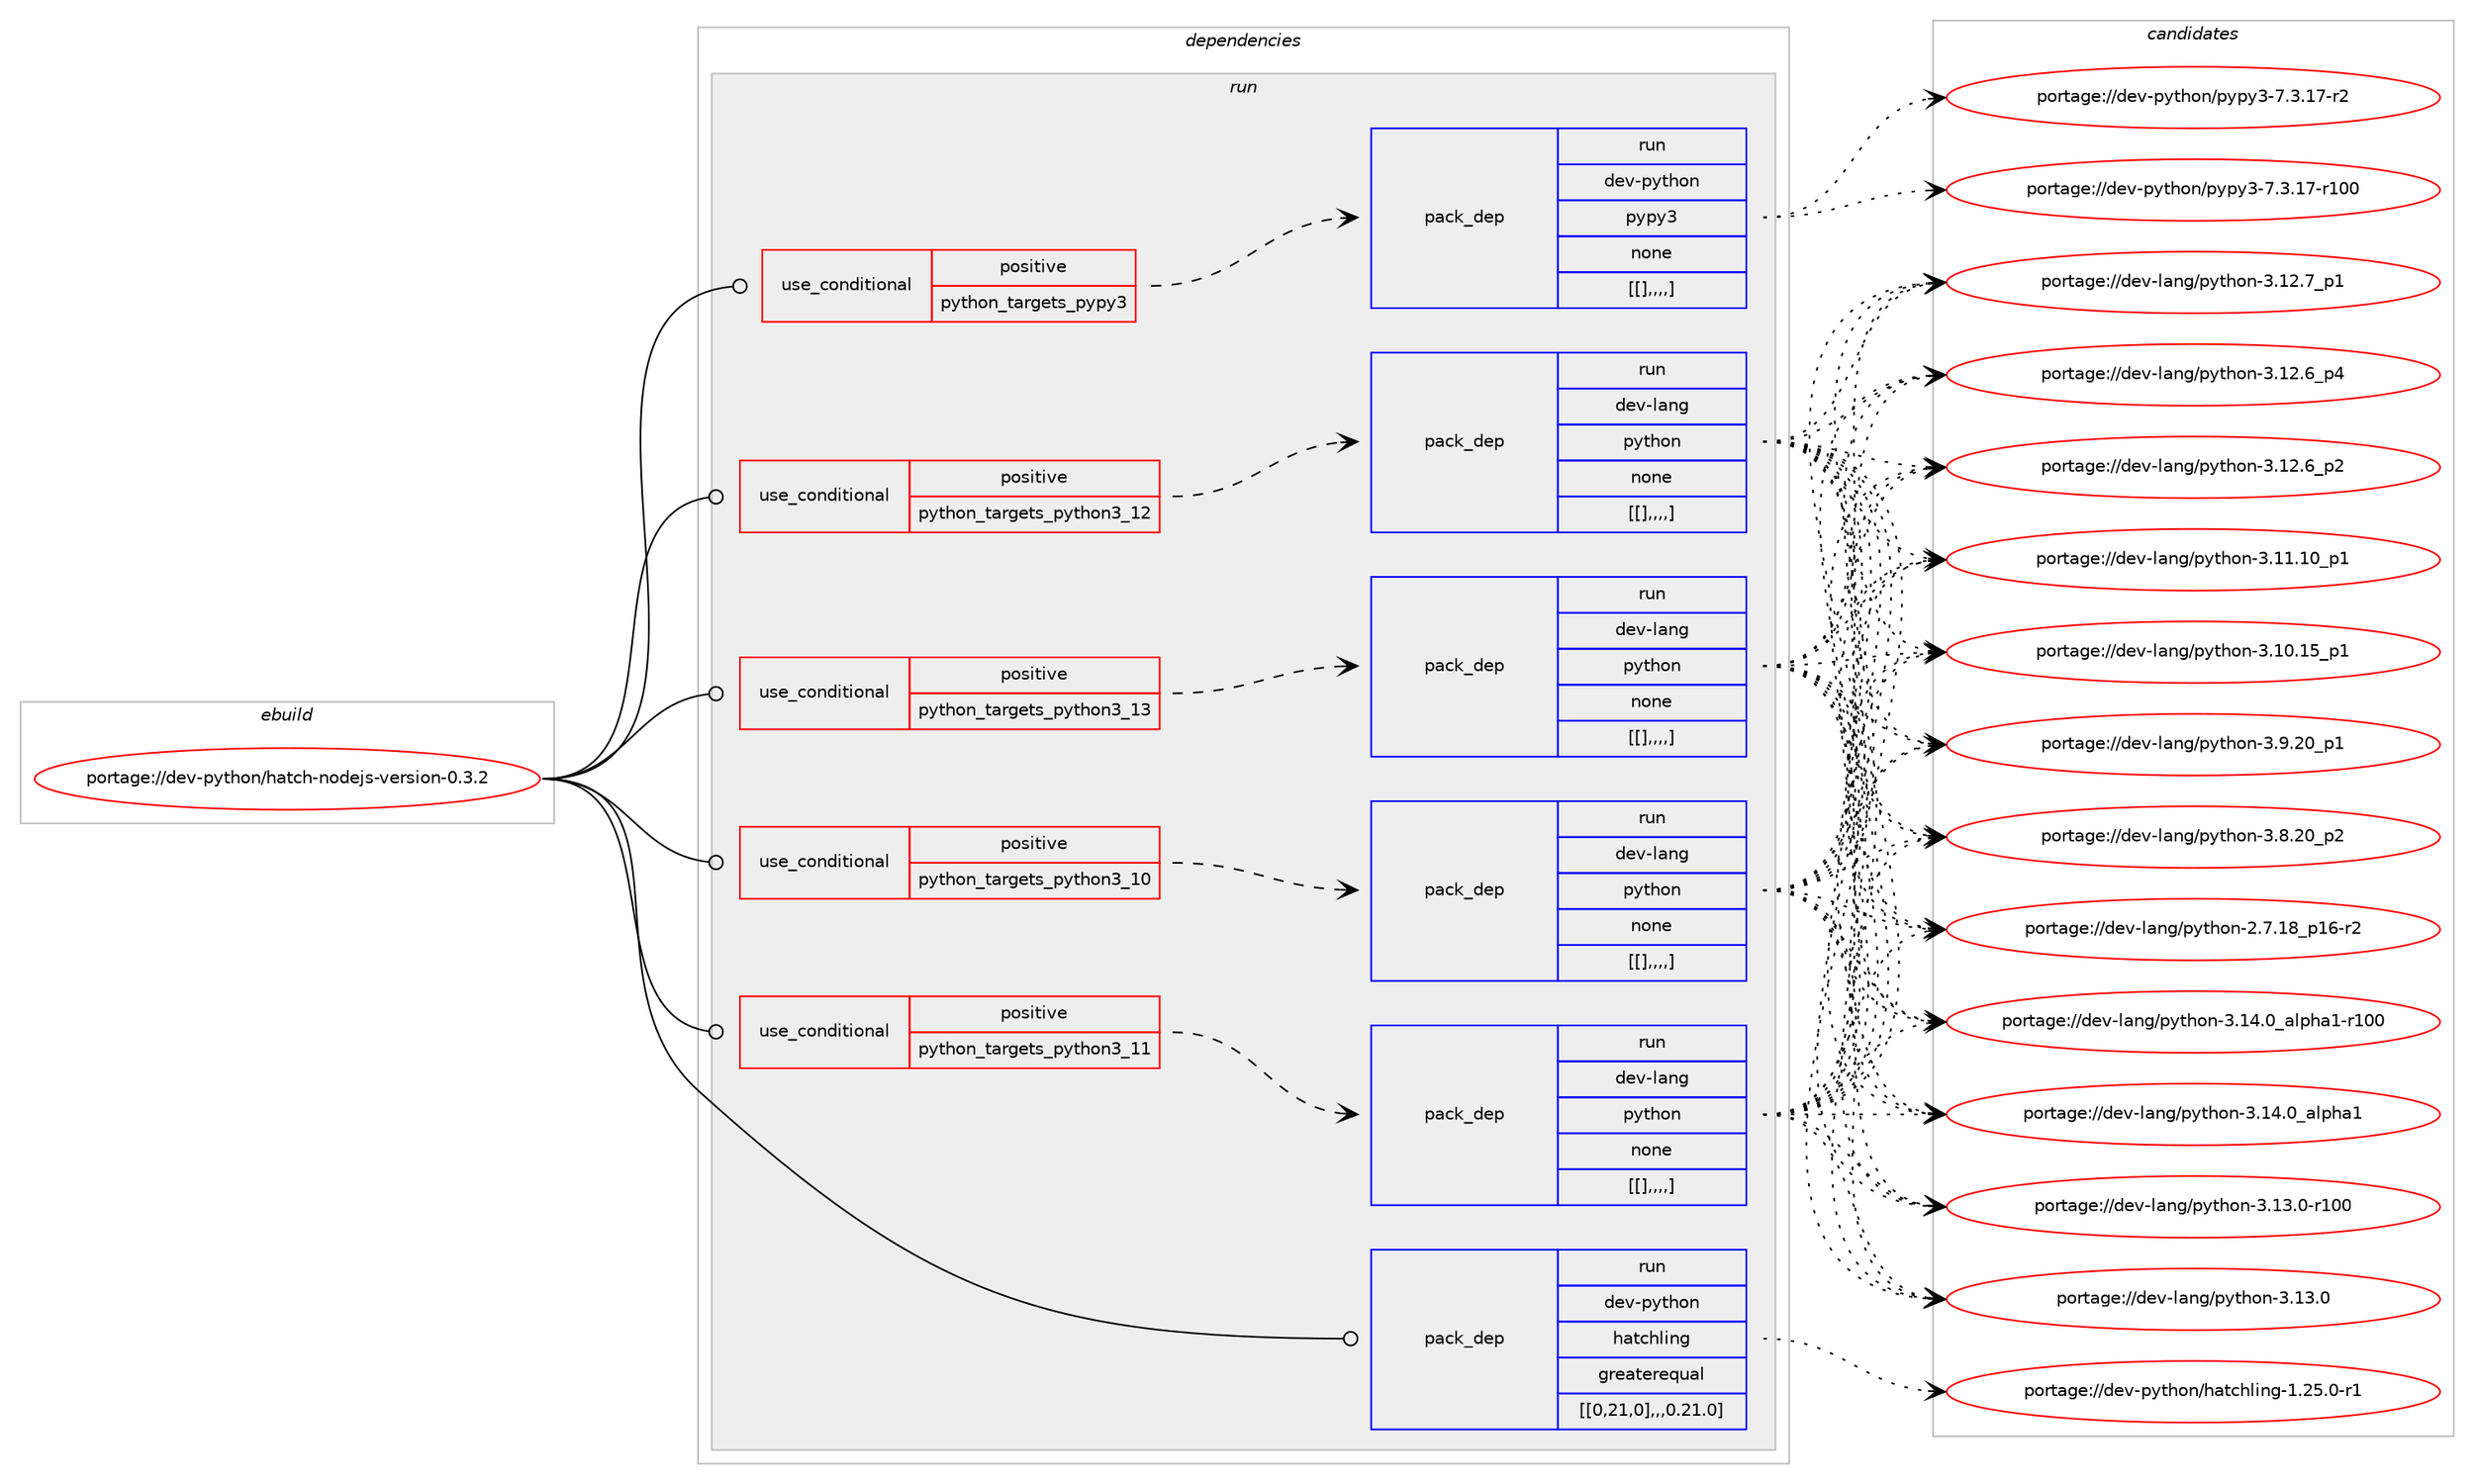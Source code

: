 digraph prolog {

# *************
# Graph options
# *************

newrank=true;
concentrate=true;
compound=true;
graph [rankdir=LR,fontname=Helvetica,fontsize=10,ranksep=1.5];#, ranksep=2.5, nodesep=0.2];
edge  [arrowhead=vee];
node  [fontname=Helvetica,fontsize=10];

# **********
# The ebuild
# **********

subgraph cluster_leftcol {
color=gray;
label=<<i>ebuild</i>>;
id [label="portage://dev-python/hatch-nodejs-version-0.3.2", color=red, width=4, href="../dev-python/hatch-nodejs-version-0.3.2.svg"];
}

# ****************
# The dependencies
# ****************

subgraph cluster_midcol {
color=gray;
label=<<i>dependencies</i>>;
subgraph cluster_compile {
fillcolor="#eeeeee";
style=filled;
label=<<i>compile</i>>;
}
subgraph cluster_compileandrun {
fillcolor="#eeeeee";
style=filled;
label=<<i>compile and run</i>>;
}
subgraph cluster_run {
fillcolor="#eeeeee";
style=filled;
label=<<i>run</i>>;
subgraph cond35478 {
dependency153051 [label=<<TABLE BORDER="0" CELLBORDER="1" CELLSPACING="0" CELLPADDING="4"><TR><TD ROWSPAN="3" CELLPADDING="10">use_conditional</TD></TR><TR><TD>positive</TD></TR><TR><TD>python_targets_pypy3</TD></TR></TABLE>>, shape=none, color=red];
subgraph pack116267 {
dependency153055 [label=<<TABLE BORDER="0" CELLBORDER="1" CELLSPACING="0" CELLPADDING="4" WIDTH="220"><TR><TD ROWSPAN="6" CELLPADDING="30">pack_dep</TD></TR><TR><TD WIDTH="110">run</TD></TR><TR><TD>dev-python</TD></TR><TR><TD>pypy3</TD></TR><TR><TD>none</TD></TR><TR><TD>[[],,,,]</TD></TR></TABLE>>, shape=none, color=blue];
}
dependency153051:e -> dependency153055:w [weight=20,style="dashed",arrowhead="vee"];
}
id:e -> dependency153051:w [weight=20,style="solid",arrowhead="odot"];
subgraph cond35482 {
dependency153134 [label=<<TABLE BORDER="0" CELLBORDER="1" CELLSPACING="0" CELLPADDING="4"><TR><TD ROWSPAN="3" CELLPADDING="10">use_conditional</TD></TR><TR><TD>positive</TD></TR><TR><TD>python_targets_python3_10</TD></TR></TABLE>>, shape=none, color=red];
subgraph pack116352 {
dependency153211 [label=<<TABLE BORDER="0" CELLBORDER="1" CELLSPACING="0" CELLPADDING="4" WIDTH="220"><TR><TD ROWSPAN="6" CELLPADDING="30">pack_dep</TD></TR><TR><TD WIDTH="110">run</TD></TR><TR><TD>dev-lang</TD></TR><TR><TD>python</TD></TR><TR><TD>none</TD></TR><TR><TD>[[],,,,]</TD></TR></TABLE>>, shape=none, color=blue];
}
dependency153134:e -> dependency153211:w [weight=20,style="dashed",arrowhead="vee"];
}
id:e -> dependency153134:w [weight=20,style="solid",arrowhead="odot"];
subgraph cond35538 {
dependency153214 [label=<<TABLE BORDER="0" CELLBORDER="1" CELLSPACING="0" CELLPADDING="4"><TR><TD ROWSPAN="3" CELLPADDING="10">use_conditional</TD></TR><TR><TD>positive</TD></TR><TR><TD>python_targets_python3_11</TD></TR></TABLE>>, shape=none, color=red];
subgraph pack116424 {
dependency153330 [label=<<TABLE BORDER="0" CELLBORDER="1" CELLSPACING="0" CELLPADDING="4" WIDTH="220"><TR><TD ROWSPAN="6" CELLPADDING="30">pack_dep</TD></TR><TR><TD WIDTH="110">run</TD></TR><TR><TD>dev-lang</TD></TR><TR><TD>python</TD></TR><TR><TD>none</TD></TR><TR><TD>[[],,,,]</TD></TR></TABLE>>, shape=none, color=blue];
}
dependency153214:e -> dependency153330:w [weight=20,style="dashed",arrowhead="vee"];
}
id:e -> dependency153214:w [weight=20,style="solid",arrowhead="odot"];
subgraph cond35585 {
dependency153335 [label=<<TABLE BORDER="0" CELLBORDER="1" CELLSPACING="0" CELLPADDING="4"><TR><TD ROWSPAN="3" CELLPADDING="10">use_conditional</TD></TR><TR><TD>positive</TD></TR><TR><TD>python_targets_python3_12</TD></TR></TABLE>>, shape=none, color=red];
subgraph pack116474 {
dependency153395 [label=<<TABLE BORDER="0" CELLBORDER="1" CELLSPACING="0" CELLPADDING="4" WIDTH="220"><TR><TD ROWSPAN="6" CELLPADDING="30">pack_dep</TD></TR><TR><TD WIDTH="110">run</TD></TR><TR><TD>dev-lang</TD></TR><TR><TD>python</TD></TR><TR><TD>none</TD></TR><TR><TD>[[],,,,]</TD></TR></TABLE>>, shape=none, color=blue];
}
dependency153335:e -> dependency153395:w [weight=20,style="dashed",arrowhead="vee"];
}
id:e -> dependency153335:w [weight=20,style="solid",arrowhead="odot"];
subgraph cond35611 {
dependency153450 [label=<<TABLE BORDER="0" CELLBORDER="1" CELLSPACING="0" CELLPADDING="4"><TR><TD ROWSPAN="3" CELLPADDING="10">use_conditional</TD></TR><TR><TD>positive</TD></TR><TR><TD>python_targets_python3_13</TD></TR></TABLE>>, shape=none, color=red];
subgraph pack116505 {
dependency153472 [label=<<TABLE BORDER="0" CELLBORDER="1" CELLSPACING="0" CELLPADDING="4" WIDTH="220"><TR><TD ROWSPAN="6" CELLPADDING="30">pack_dep</TD></TR><TR><TD WIDTH="110">run</TD></TR><TR><TD>dev-lang</TD></TR><TR><TD>python</TD></TR><TR><TD>none</TD></TR><TR><TD>[[],,,,]</TD></TR></TABLE>>, shape=none, color=blue];
}
dependency153450:e -> dependency153472:w [weight=20,style="dashed",arrowhead="vee"];
}
id:e -> dependency153450:w [weight=20,style="solid",arrowhead="odot"];
subgraph pack116530 {
dependency153503 [label=<<TABLE BORDER="0" CELLBORDER="1" CELLSPACING="0" CELLPADDING="4" WIDTH="220"><TR><TD ROWSPAN="6" CELLPADDING="30">pack_dep</TD></TR><TR><TD WIDTH="110">run</TD></TR><TR><TD>dev-python</TD></TR><TR><TD>hatchling</TD></TR><TR><TD>greaterequal</TD></TR><TR><TD>[[0,21,0],,,0.21.0]</TD></TR></TABLE>>, shape=none, color=blue];
}
id:e -> dependency153503:w [weight=20,style="solid",arrowhead="odot"];
}
}

# **************
# The candidates
# **************

subgraph cluster_choices {
rank=same;
color=gray;
label=<<i>candidates</i>>;

subgraph choice116304 {
color=black;
nodesep=1;
choice100101118451121211161041111104711212111212151455546514649554511450 [label="portage://dev-python/pypy3-7.3.17-r2", color=red, width=4,href="../dev-python/pypy3-7.3.17-r2.svg"];
choice1001011184511212111610411111047112121112121514555465146495545114494848 [label="portage://dev-python/pypy3-7.3.17-r100", color=red, width=4,href="../dev-python/pypy3-7.3.17-r100.svg"];
dependency153055:e -> choice100101118451121211161041111104711212111212151455546514649554511450:w [style=dotted,weight="100"];
dependency153055:e -> choice1001011184511212111610411111047112121112121514555465146495545114494848:w [style=dotted,weight="100"];
}
subgraph choice116309 {
color=black;
nodesep=1;
choice100101118451089711010347112121116104111110455146495246489597108112104974945114494848 [label="portage://dev-lang/python-3.14.0_alpha1-r100", color=red, width=4,href="../dev-lang/python-3.14.0_alpha1-r100.svg"];
choice1001011184510897110103471121211161041111104551464952464895971081121049749 [label="portage://dev-lang/python-3.14.0_alpha1", color=red, width=4,href="../dev-lang/python-3.14.0_alpha1.svg"];
choice1001011184510897110103471121211161041111104551464951464845114494848 [label="portage://dev-lang/python-3.13.0-r100", color=red, width=4,href="../dev-lang/python-3.13.0-r100.svg"];
choice10010111845108971101034711212111610411111045514649514648 [label="portage://dev-lang/python-3.13.0", color=red, width=4,href="../dev-lang/python-3.13.0.svg"];
choice100101118451089711010347112121116104111110455146495046559511249 [label="portage://dev-lang/python-3.12.7_p1", color=red, width=4,href="../dev-lang/python-3.12.7_p1.svg"];
choice100101118451089711010347112121116104111110455146495046549511252 [label="portage://dev-lang/python-3.12.6_p4", color=red, width=4,href="../dev-lang/python-3.12.6_p4.svg"];
choice100101118451089711010347112121116104111110455146495046549511250 [label="portage://dev-lang/python-3.12.6_p2", color=red, width=4,href="../dev-lang/python-3.12.6_p2.svg"];
choice10010111845108971101034711212111610411111045514649494649489511249 [label="portage://dev-lang/python-3.11.10_p1", color=red, width=4,href="../dev-lang/python-3.11.10_p1.svg"];
choice10010111845108971101034711212111610411111045514649484649539511249 [label="portage://dev-lang/python-3.10.15_p1", color=red, width=4,href="../dev-lang/python-3.10.15_p1.svg"];
choice100101118451089711010347112121116104111110455146574650489511249 [label="portage://dev-lang/python-3.9.20_p1", color=red, width=4,href="../dev-lang/python-3.9.20_p1.svg"];
choice100101118451089711010347112121116104111110455146564650489511250 [label="portage://dev-lang/python-3.8.20_p2", color=red, width=4,href="../dev-lang/python-3.8.20_p2.svg"];
choice100101118451089711010347112121116104111110455046554649569511249544511450 [label="portage://dev-lang/python-2.7.18_p16-r2", color=red, width=4,href="../dev-lang/python-2.7.18_p16-r2.svg"];
dependency153211:e -> choice100101118451089711010347112121116104111110455146495246489597108112104974945114494848:w [style=dotted,weight="100"];
dependency153211:e -> choice1001011184510897110103471121211161041111104551464952464895971081121049749:w [style=dotted,weight="100"];
dependency153211:e -> choice1001011184510897110103471121211161041111104551464951464845114494848:w [style=dotted,weight="100"];
dependency153211:e -> choice10010111845108971101034711212111610411111045514649514648:w [style=dotted,weight="100"];
dependency153211:e -> choice100101118451089711010347112121116104111110455146495046559511249:w [style=dotted,weight="100"];
dependency153211:e -> choice100101118451089711010347112121116104111110455146495046549511252:w [style=dotted,weight="100"];
dependency153211:e -> choice100101118451089711010347112121116104111110455146495046549511250:w [style=dotted,weight="100"];
dependency153211:e -> choice10010111845108971101034711212111610411111045514649494649489511249:w [style=dotted,weight="100"];
dependency153211:e -> choice10010111845108971101034711212111610411111045514649484649539511249:w [style=dotted,weight="100"];
dependency153211:e -> choice100101118451089711010347112121116104111110455146574650489511249:w [style=dotted,weight="100"];
dependency153211:e -> choice100101118451089711010347112121116104111110455146564650489511250:w [style=dotted,weight="100"];
dependency153211:e -> choice100101118451089711010347112121116104111110455046554649569511249544511450:w [style=dotted,weight="100"];
}
subgraph choice116316 {
color=black;
nodesep=1;
choice100101118451089711010347112121116104111110455146495246489597108112104974945114494848 [label="portage://dev-lang/python-3.14.0_alpha1-r100", color=red, width=4,href="../dev-lang/python-3.14.0_alpha1-r100.svg"];
choice1001011184510897110103471121211161041111104551464952464895971081121049749 [label="portage://dev-lang/python-3.14.0_alpha1", color=red, width=4,href="../dev-lang/python-3.14.0_alpha1.svg"];
choice1001011184510897110103471121211161041111104551464951464845114494848 [label="portage://dev-lang/python-3.13.0-r100", color=red, width=4,href="../dev-lang/python-3.13.0-r100.svg"];
choice10010111845108971101034711212111610411111045514649514648 [label="portage://dev-lang/python-3.13.0", color=red, width=4,href="../dev-lang/python-3.13.0.svg"];
choice100101118451089711010347112121116104111110455146495046559511249 [label="portage://dev-lang/python-3.12.7_p1", color=red, width=4,href="../dev-lang/python-3.12.7_p1.svg"];
choice100101118451089711010347112121116104111110455146495046549511252 [label="portage://dev-lang/python-3.12.6_p4", color=red, width=4,href="../dev-lang/python-3.12.6_p4.svg"];
choice100101118451089711010347112121116104111110455146495046549511250 [label="portage://dev-lang/python-3.12.6_p2", color=red, width=4,href="../dev-lang/python-3.12.6_p2.svg"];
choice10010111845108971101034711212111610411111045514649494649489511249 [label="portage://dev-lang/python-3.11.10_p1", color=red, width=4,href="../dev-lang/python-3.11.10_p1.svg"];
choice10010111845108971101034711212111610411111045514649484649539511249 [label="portage://dev-lang/python-3.10.15_p1", color=red, width=4,href="../dev-lang/python-3.10.15_p1.svg"];
choice100101118451089711010347112121116104111110455146574650489511249 [label="portage://dev-lang/python-3.9.20_p1", color=red, width=4,href="../dev-lang/python-3.9.20_p1.svg"];
choice100101118451089711010347112121116104111110455146564650489511250 [label="portage://dev-lang/python-3.8.20_p2", color=red, width=4,href="../dev-lang/python-3.8.20_p2.svg"];
choice100101118451089711010347112121116104111110455046554649569511249544511450 [label="portage://dev-lang/python-2.7.18_p16-r2", color=red, width=4,href="../dev-lang/python-2.7.18_p16-r2.svg"];
dependency153330:e -> choice100101118451089711010347112121116104111110455146495246489597108112104974945114494848:w [style=dotted,weight="100"];
dependency153330:e -> choice1001011184510897110103471121211161041111104551464952464895971081121049749:w [style=dotted,weight="100"];
dependency153330:e -> choice1001011184510897110103471121211161041111104551464951464845114494848:w [style=dotted,weight="100"];
dependency153330:e -> choice10010111845108971101034711212111610411111045514649514648:w [style=dotted,weight="100"];
dependency153330:e -> choice100101118451089711010347112121116104111110455146495046559511249:w [style=dotted,weight="100"];
dependency153330:e -> choice100101118451089711010347112121116104111110455146495046549511252:w [style=dotted,weight="100"];
dependency153330:e -> choice100101118451089711010347112121116104111110455146495046549511250:w [style=dotted,weight="100"];
dependency153330:e -> choice10010111845108971101034711212111610411111045514649494649489511249:w [style=dotted,weight="100"];
dependency153330:e -> choice10010111845108971101034711212111610411111045514649484649539511249:w [style=dotted,weight="100"];
dependency153330:e -> choice100101118451089711010347112121116104111110455146574650489511249:w [style=dotted,weight="100"];
dependency153330:e -> choice100101118451089711010347112121116104111110455146564650489511250:w [style=dotted,weight="100"];
dependency153330:e -> choice100101118451089711010347112121116104111110455046554649569511249544511450:w [style=dotted,weight="100"];
}
subgraph choice116333 {
color=black;
nodesep=1;
choice100101118451089711010347112121116104111110455146495246489597108112104974945114494848 [label="portage://dev-lang/python-3.14.0_alpha1-r100", color=red, width=4,href="../dev-lang/python-3.14.0_alpha1-r100.svg"];
choice1001011184510897110103471121211161041111104551464952464895971081121049749 [label="portage://dev-lang/python-3.14.0_alpha1", color=red, width=4,href="../dev-lang/python-3.14.0_alpha1.svg"];
choice1001011184510897110103471121211161041111104551464951464845114494848 [label="portage://dev-lang/python-3.13.0-r100", color=red, width=4,href="../dev-lang/python-3.13.0-r100.svg"];
choice10010111845108971101034711212111610411111045514649514648 [label="portage://dev-lang/python-3.13.0", color=red, width=4,href="../dev-lang/python-3.13.0.svg"];
choice100101118451089711010347112121116104111110455146495046559511249 [label="portage://dev-lang/python-3.12.7_p1", color=red, width=4,href="../dev-lang/python-3.12.7_p1.svg"];
choice100101118451089711010347112121116104111110455146495046549511252 [label="portage://dev-lang/python-3.12.6_p4", color=red, width=4,href="../dev-lang/python-3.12.6_p4.svg"];
choice100101118451089711010347112121116104111110455146495046549511250 [label="portage://dev-lang/python-3.12.6_p2", color=red, width=4,href="../dev-lang/python-3.12.6_p2.svg"];
choice10010111845108971101034711212111610411111045514649494649489511249 [label="portage://dev-lang/python-3.11.10_p1", color=red, width=4,href="../dev-lang/python-3.11.10_p1.svg"];
choice10010111845108971101034711212111610411111045514649484649539511249 [label="portage://dev-lang/python-3.10.15_p1", color=red, width=4,href="../dev-lang/python-3.10.15_p1.svg"];
choice100101118451089711010347112121116104111110455146574650489511249 [label="portage://dev-lang/python-3.9.20_p1", color=red, width=4,href="../dev-lang/python-3.9.20_p1.svg"];
choice100101118451089711010347112121116104111110455146564650489511250 [label="portage://dev-lang/python-3.8.20_p2", color=red, width=4,href="../dev-lang/python-3.8.20_p2.svg"];
choice100101118451089711010347112121116104111110455046554649569511249544511450 [label="portage://dev-lang/python-2.7.18_p16-r2", color=red, width=4,href="../dev-lang/python-2.7.18_p16-r2.svg"];
dependency153395:e -> choice100101118451089711010347112121116104111110455146495246489597108112104974945114494848:w [style=dotted,weight="100"];
dependency153395:e -> choice1001011184510897110103471121211161041111104551464952464895971081121049749:w [style=dotted,weight="100"];
dependency153395:e -> choice1001011184510897110103471121211161041111104551464951464845114494848:w [style=dotted,weight="100"];
dependency153395:e -> choice10010111845108971101034711212111610411111045514649514648:w [style=dotted,weight="100"];
dependency153395:e -> choice100101118451089711010347112121116104111110455146495046559511249:w [style=dotted,weight="100"];
dependency153395:e -> choice100101118451089711010347112121116104111110455146495046549511252:w [style=dotted,weight="100"];
dependency153395:e -> choice100101118451089711010347112121116104111110455146495046549511250:w [style=dotted,weight="100"];
dependency153395:e -> choice10010111845108971101034711212111610411111045514649494649489511249:w [style=dotted,weight="100"];
dependency153395:e -> choice10010111845108971101034711212111610411111045514649484649539511249:w [style=dotted,weight="100"];
dependency153395:e -> choice100101118451089711010347112121116104111110455146574650489511249:w [style=dotted,weight="100"];
dependency153395:e -> choice100101118451089711010347112121116104111110455146564650489511250:w [style=dotted,weight="100"];
dependency153395:e -> choice100101118451089711010347112121116104111110455046554649569511249544511450:w [style=dotted,weight="100"];
}
subgraph choice116356 {
color=black;
nodesep=1;
choice100101118451089711010347112121116104111110455146495246489597108112104974945114494848 [label="portage://dev-lang/python-3.14.0_alpha1-r100", color=red, width=4,href="../dev-lang/python-3.14.0_alpha1-r100.svg"];
choice1001011184510897110103471121211161041111104551464952464895971081121049749 [label="portage://dev-lang/python-3.14.0_alpha1", color=red, width=4,href="../dev-lang/python-3.14.0_alpha1.svg"];
choice1001011184510897110103471121211161041111104551464951464845114494848 [label="portage://dev-lang/python-3.13.0-r100", color=red, width=4,href="../dev-lang/python-3.13.0-r100.svg"];
choice10010111845108971101034711212111610411111045514649514648 [label="portage://dev-lang/python-3.13.0", color=red, width=4,href="../dev-lang/python-3.13.0.svg"];
choice100101118451089711010347112121116104111110455146495046559511249 [label="portage://dev-lang/python-3.12.7_p1", color=red, width=4,href="../dev-lang/python-3.12.7_p1.svg"];
choice100101118451089711010347112121116104111110455146495046549511252 [label="portage://dev-lang/python-3.12.6_p4", color=red, width=4,href="../dev-lang/python-3.12.6_p4.svg"];
choice100101118451089711010347112121116104111110455146495046549511250 [label="portage://dev-lang/python-3.12.6_p2", color=red, width=4,href="../dev-lang/python-3.12.6_p2.svg"];
choice10010111845108971101034711212111610411111045514649494649489511249 [label="portage://dev-lang/python-3.11.10_p1", color=red, width=4,href="../dev-lang/python-3.11.10_p1.svg"];
choice10010111845108971101034711212111610411111045514649484649539511249 [label="portage://dev-lang/python-3.10.15_p1", color=red, width=4,href="../dev-lang/python-3.10.15_p1.svg"];
choice100101118451089711010347112121116104111110455146574650489511249 [label="portage://dev-lang/python-3.9.20_p1", color=red, width=4,href="../dev-lang/python-3.9.20_p1.svg"];
choice100101118451089711010347112121116104111110455146564650489511250 [label="portage://dev-lang/python-3.8.20_p2", color=red, width=4,href="../dev-lang/python-3.8.20_p2.svg"];
choice100101118451089711010347112121116104111110455046554649569511249544511450 [label="portage://dev-lang/python-2.7.18_p16-r2", color=red, width=4,href="../dev-lang/python-2.7.18_p16-r2.svg"];
dependency153472:e -> choice100101118451089711010347112121116104111110455146495246489597108112104974945114494848:w [style=dotted,weight="100"];
dependency153472:e -> choice1001011184510897110103471121211161041111104551464952464895971081121049749:w [style=dotted,weight="100"];
dependency153472:e -> choice1001011184510897110103471121211161041111104551464951464845114494848:w [style=dotted,weight="100"];
dependency153472:e -> choice10010111845108971101034711212111610411111045514649514648:w [style=dotted,weight="100"];
dependency153472:e -> choice100101118451089711010347112121116104111110455146495046559511249:w [style=dotted,weight="100"];
dependency153472:e -> choice100101118451089711010347112121116104111110455146495046549511252:w [style=dotted,weight="100"];
dependency153472:e -> choice100101118451089711010347112121116104111110455146495046549511250:w [style=dotted,weight="100"];
dependency153472:e -> choice10010111845108971101034711212111610411111045514649494649489511249:w [style=dotted,weight="100"];
dependency153472:e -> choice10010111845108971101034711212111610411111045514649484649539511249:w [style=dotted,weight="100"];
dependency153472:e -> choice100101118451089711010347112121116104111110455146574650489511249:w [style=dotted,weight="100"];
dependency153472:e -> choice100101118451089711010347112121116104111110455146564650489511250:w [style=dotted,weight="100"];
dependency153472:e -> choice100101118451089711010347112121116104111110455046554649569511249544511450:w [style=dotted,weight="100"];
}
subgraph choice116419 {
color=black;
nodesep=1;
choice10010111845112121116104111110471049711699104108105110103454946505346484511449 [label="portage://dev-python/hatchling-1.25.0-r1", color=red, width=4,href="../dev-python/hatchling-1.25.0-r1.svg"];
dependency153503:e -> choice10010111845112121116104111110471049711699104108105110103454946505346484511449:w [style=dotted,weight="100"];
}
}

}
